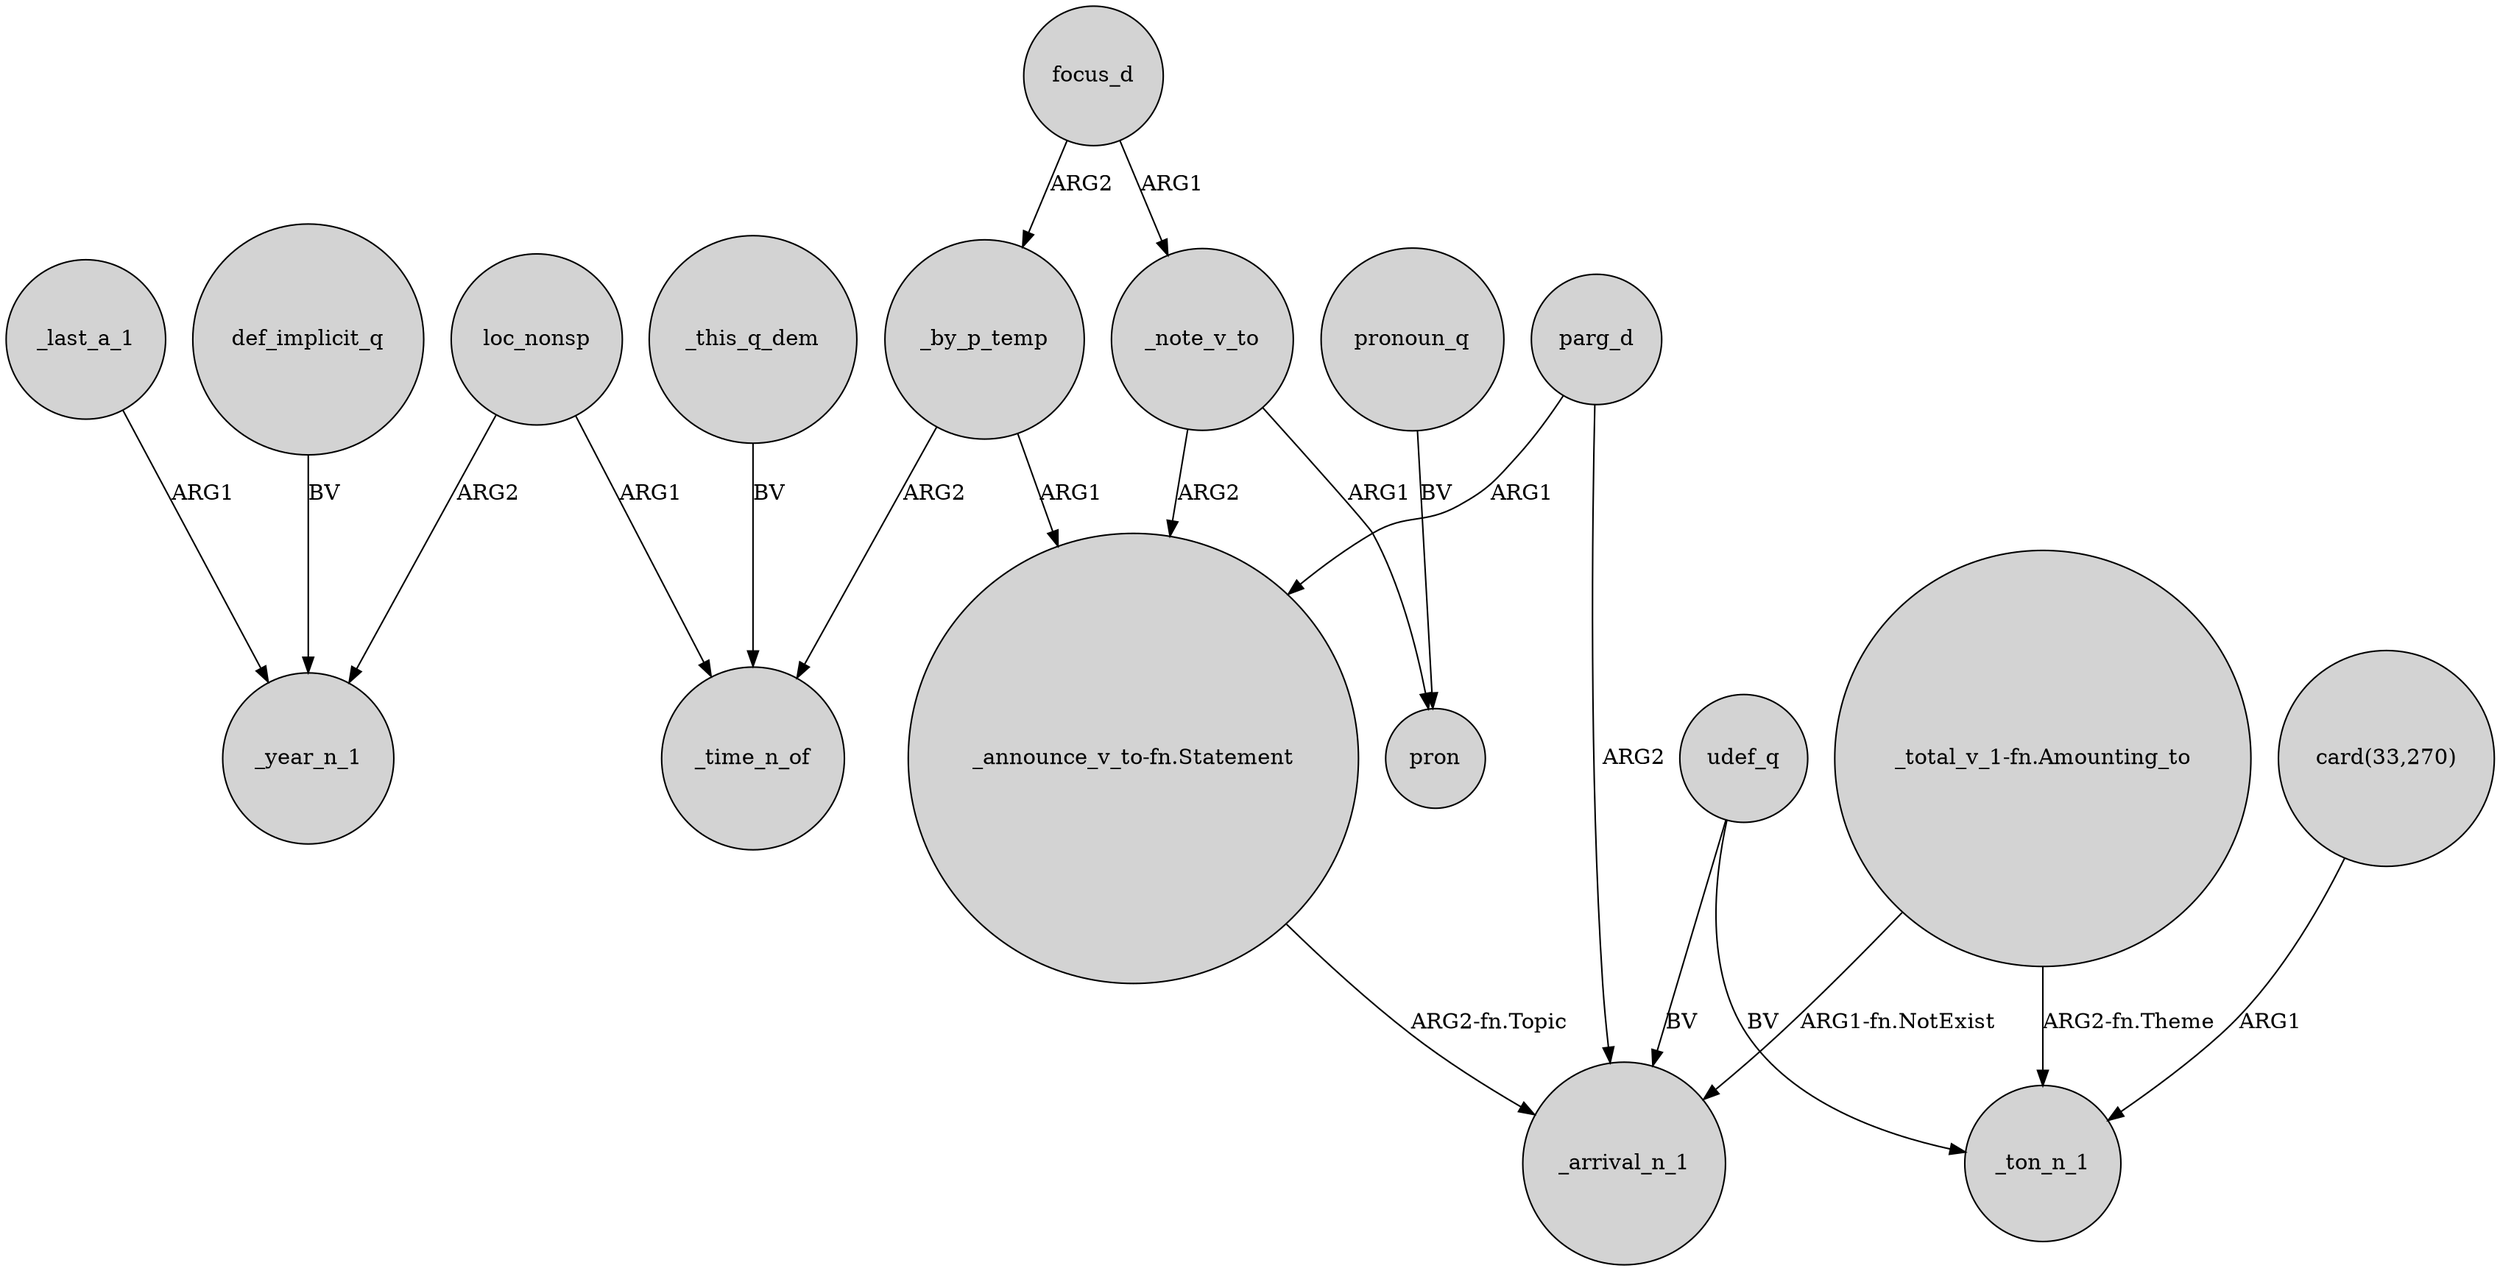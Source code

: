 digraph {
	node [shape=circle style=filled]
	def_implicit_q -> _year_n_1 [label=BV]
	focus_d -> _note_v_to [label=ARG1]
	_note_v_to -> "_announce_v_to-fn.Statement" [label=ARG2]
	_note_v_to -> pron [label=ARG1]
	loc_nonsp -> _time_n_of [label=ARG1]
	"card(33,270)" -> _ton_n_1 [label=ARG1]
	parg_d -> _arrival_n_1 [label=ARG2]
	_this_q_dem -> _time_n_of [label=BV]
	pronoun_q -> pron [label=BV]
	parg_d -> "_announce_v_to-fn.Statement" [label=ARG1]
	"_announce_v_to-fn.Statement" -> _arrival_n_1 [label="ARG2-fn.Topic"]
	loc_nonsp -> _year_n_1 [label=ARG2]
	"_total_v_1-fn.Amounting_to" -> _arrival_n_1 [label="ARG1-fn.NotExist"]
	_last_a_1 -> _year_n_1 [label=ARG1]
	udef_q -> _arrival_n_1 [label=BV]
	"_total_v_1-fn.Amounting_to" -> _ton_n_1 [label="ARG2-fn.Theme"]
	_by_p_temp -> "_announce_v_to-fn.Statement" [label=ARG1]
	_by_p_temp -> _time_n_of [label=ARG2]
	focus_d -> _by_p_temp [label=ARG2]
	udef_q -> _ton_n_1 [label=BV]
}
